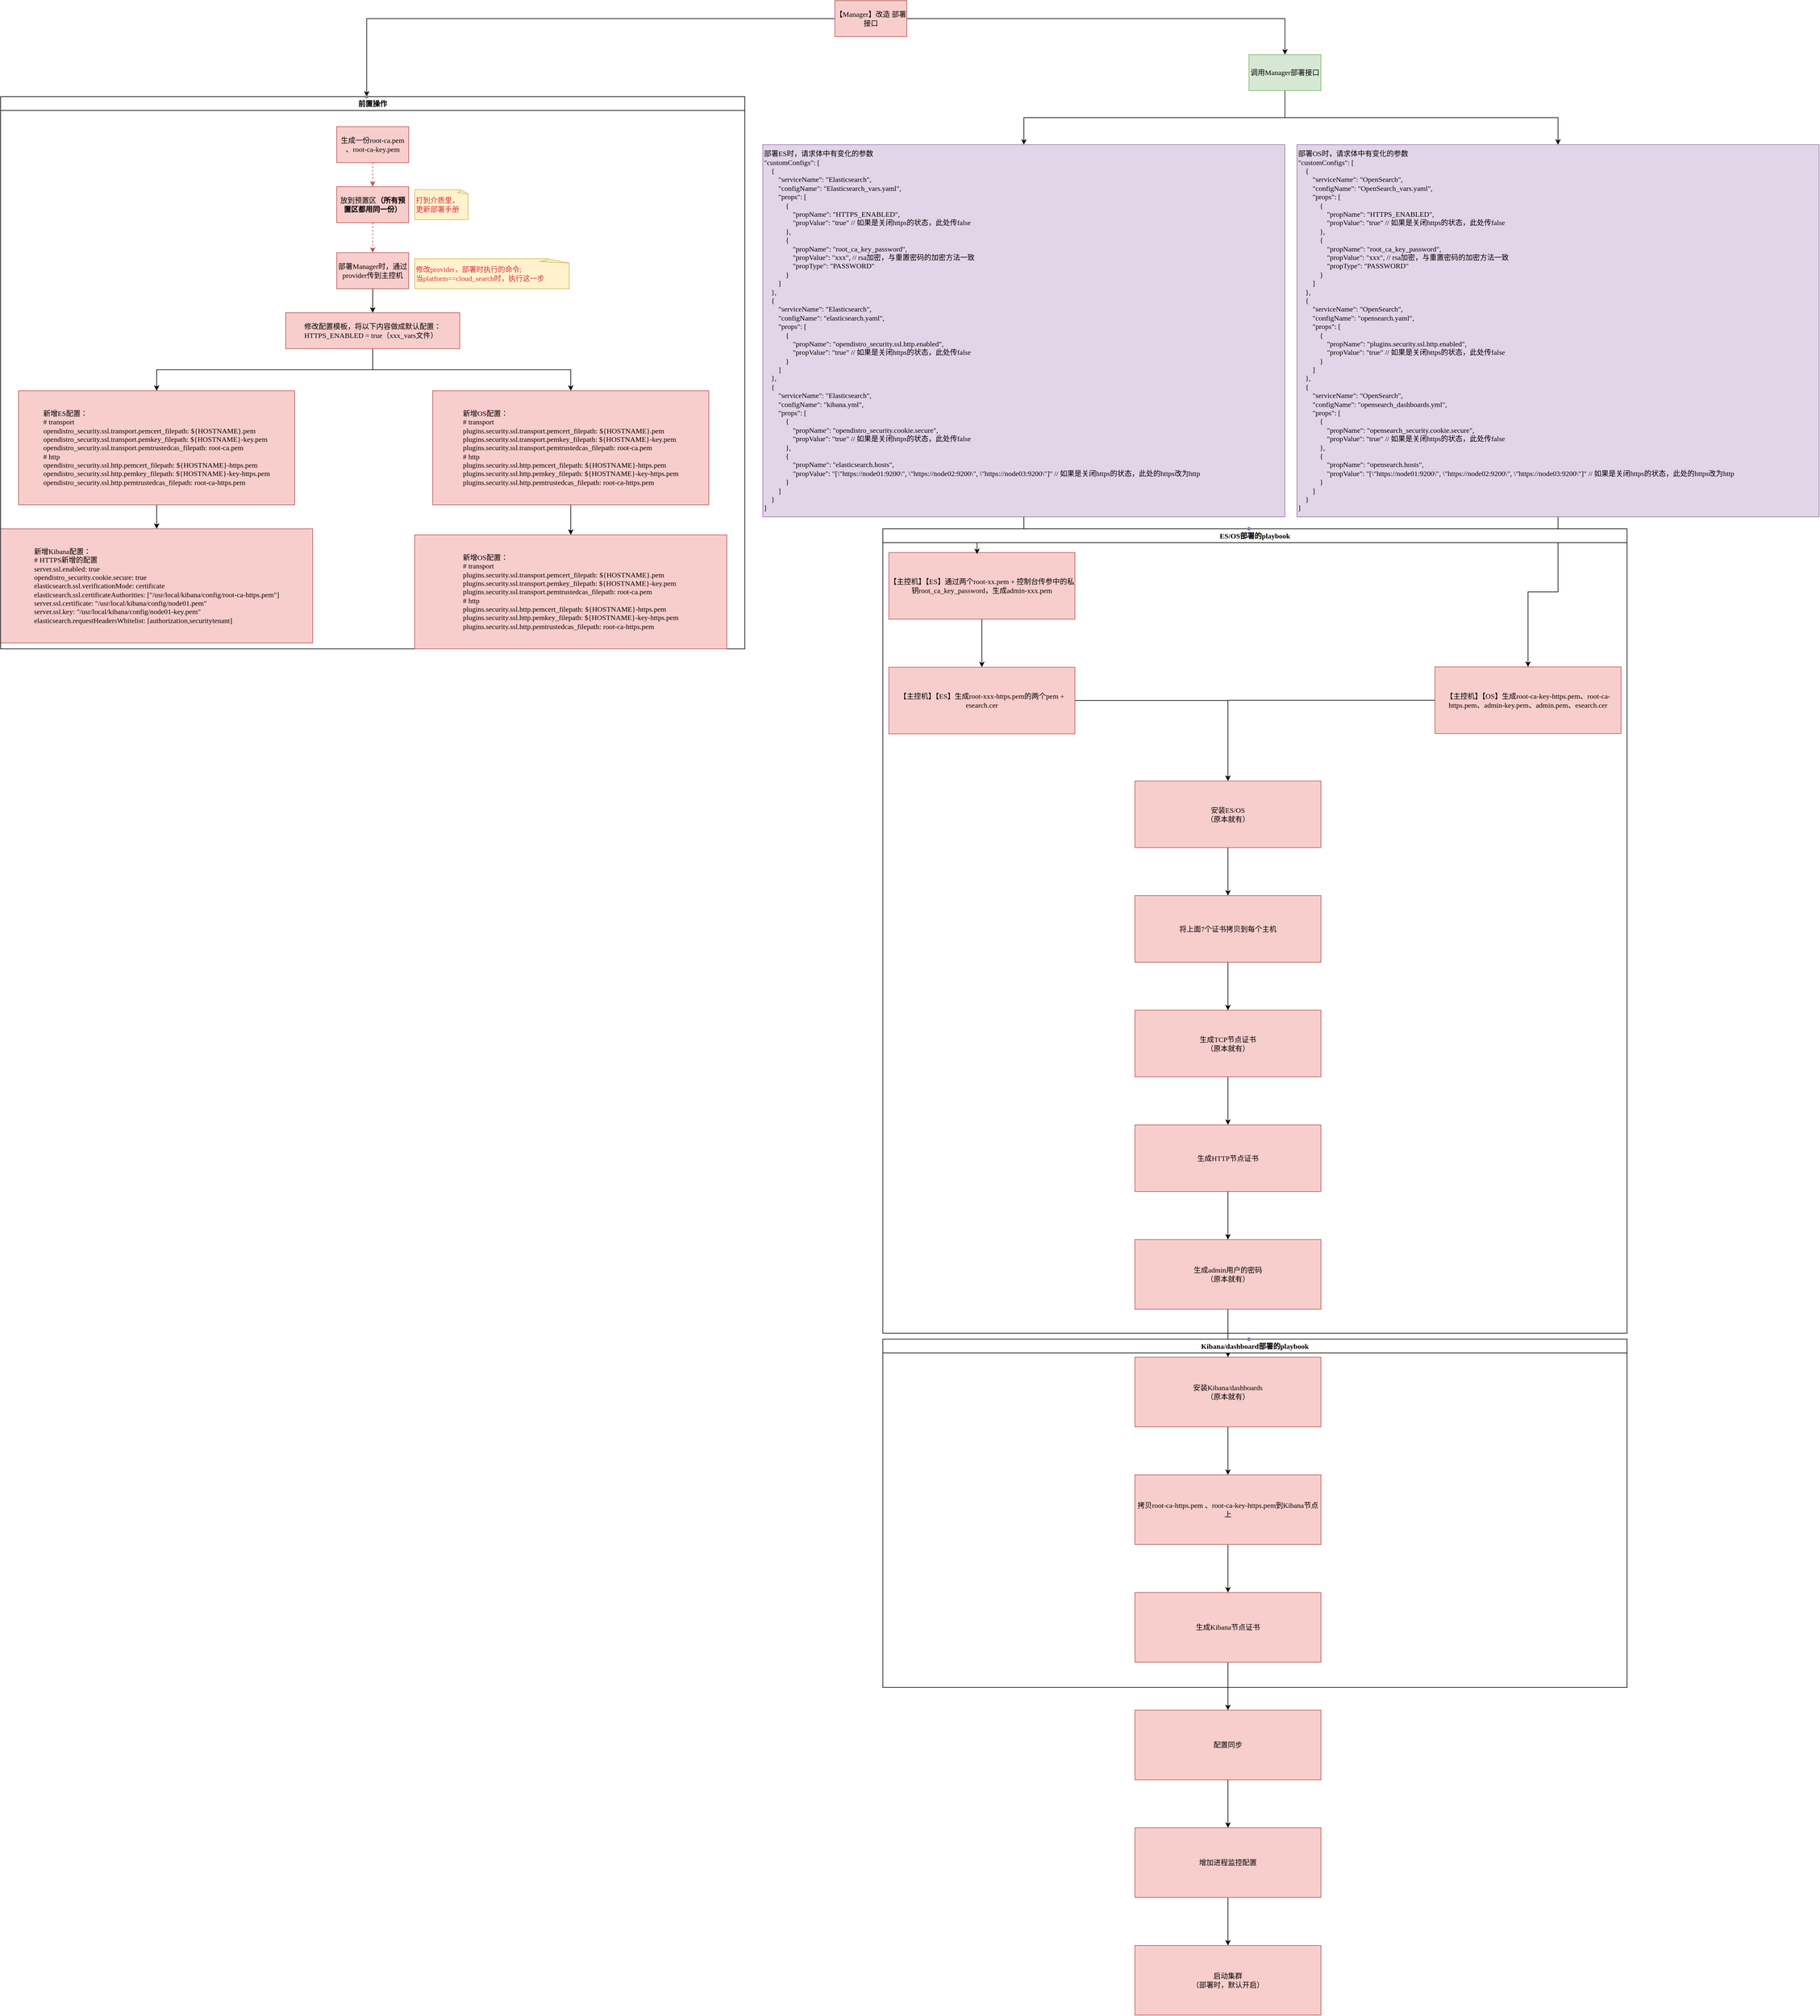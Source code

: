 <mxfile version="26.0.5">
  <diagram name="第 1 页" id="rQW9AHOO8bKK24nJDKdm">
    <mxGraphModel dx="4284" dy="1830" grid="1" gridSize="10" guides="1" tooltips="1" connect="1" arrows="1" fold="1" page="1" pageScale="1" pageWidth="827" pageHeight="1169" math="0" shadow="0">
      <root>
        <mxCell id="0" />
        <mxCell id="1" parent="0" />
        <mxCell id="a8UMIWIYkWO0yVYnUgAx-32" value="" style="edgeStyle=orthogonalEdgeStyle;rounded=0;orthogonalLoop=1;jettySize=auto;html=1;" edge="1" parent="1" source="a8UMIWIYkWO0yVYnUgAx-6" target="a8UMIWIYkWO0yVYnUgAx-31">
          <mxGeometry relative="1" as="geometry" />
        </mxCell>
        <mxCell id="a8UMIWIYkWO0yVYnUgAx-42" style="edgeStyle=orthogonalEdgeStyle;rounded=0;orthogonalLoop=1;jettySize=auto;html=1;entryX=0.5;entryY=0;entryDx=0;entryDy=0;" edge="1" parent="1" source="a8UMIWIYkWO0yVYnUgAx-6" target="a8UMIWIYkWO0yVYnUgAx-34">
          <mxGeometry relative="1" as="geometry" />
        </mxCell>
        <mxCell id="a8UMIWIYkWO0yVYnUgAx-6" value="&lt;div data-lake_diagram_content_editor_data=&quot;true&quot;&gt;【Manager】改造 部署接口&lt;/div&gt;" style="rounded=0;whiteSpace=wrap;html=1;fontFamily=小赖字体 sc;fillColor=#f8cecc;strokeColor=#b85450;" vertex="1" parent="1">
          <mxGeometry x="1080" y="190" width="120" height="60" as="geometry" />
        </mxCell>
        <mxCell id="a8UMIWIYkWO0yVYnUgAx-7" style="edgeStyle=orthogonalEdgeStyle;rounded=0;orthogonalLoop=1;jettySize=auto;html=1;exitX=0.5;exitY=1;exitDx=0;exitDy=0;fontFamily=小赖字体 sc;dashed=1;fillColor=#f8cecc;strokeColor=#b85450;" edge="1" parent="1" source="a8UMIWIYkWO0yVYnUgAx-8" target="a8UMIWIYkWO0yVYnUgAx-10">
          <mxGeometry relative="1" as="geometry" />
        </mxCell>
        <mxCell id="a8UMIWIYkWO0yVYnUgAx-8" value="&lt;div data-lake_diagram_content_editor_data=&quot;true&quot;&gt;生成一份root-ca.pem 、root-ca-key.pem&lt;/div&gt;" style="rounded=0;whiteSpace=wrap;html=1;fontFamily=小赖字体 sc;fillColor=#f8cecc;strokeColor=#b85450;" vertex="1" parent="1">
          <mxGeometry x="250" y="400" width="120" height="60" as="geometry" />
        </mxCell>
        <mxCell id="a8UMIWIYkWO0yVYnUgAx-9" style="edgeStyle=orthogonalEdgeStyle;rounded=0;orthogonalLoop=1;jettySize=auto;html=1;exitX=0.5;exitY=1;exitDx=0;exitDy=0;fontFamily=小赖字体 sc;dashed=1;fillColor=#f8cecc;strokeColor=#b85450;" edge="1" parent="1" source="a8UMIWIYkWO0yVYnUgAx-10" target="a8UMIWIYkWO0yVYnUgAx-11">
          <mxGeometry relative="1" as="geometry" />
        </mxCell>
        <mxCell id="a8UMIWIYkWO0yVYnUgAx-10" value="&lt;div data-lake_diagram_content_editor_data=&quot;true&quot;&gt;放到预置区&lt;span style=&quot;font-weight:bold;&quot;&gt;（所有预置区都用同一份）&lt;/span&gt;&lt;/div&gt;" style="rounded=0;whiteSpace=wrap;html=1;fontFamily=小赖字体 sc;fillColor=#f8cecc;strokeColor=#b85450;" vertex="1" parent="1">
          <mxGeometry x="250" y="500" width="120" height="60" as="geometry" />
        </mxCell>
        <mxCell id="a8UMIWIYkWO0yVYnUgAx-21" value="" style="edgeStyle=orthogonalEdgeStyle;rounded=0;orthogonalLoop=1;jettySize=auto;html=1;" edge="1" parent="1" source="a8UMIWIYkWO0yVYnUgAx-11" target="a8UMIWIYkWO0yVYnUgAx-15">
          <mxGeometry relative="1" as="geometry" />
        </mxCell>
        <mxCell id="a8UMIWIYkWO0yVYnUgAx-11" value="&lt;div data-lake_diagram_content_editor_data=&quot;true&quot;&gt;部署Manager时，通过provider传到主控机&lt;/div&gt;" style="rounded=0;whiteSpace=wrap;html=1;fontFamily=小赖字体 sc;fillColor=#f8cecc;strokeColor=#b85450;" vertex="1" parent="1">
          <mxGeometry x="250" y="610" width="120" height="60" as="geometry" />
        </mxCell>
        <mxCell id="a8UMIWIYkWO0yVYnUgAx-12" value="&lt;div data-lake_diagram_content_editor_data=&quot;true&quot;&gt;&lt;span style=&quot;color:rgb(223, 42, 63);&quot;&gt;修改provider，部署时执行的命令;&lt;/span&gt;&lt;div&gt;&lt;span style=&quot;color:rgb(223, 42, 63);&quot;&gt;当platform==cloud_search时，执行这一步&lt;/span&gt;&lt;/div&gt;&lt;/div&gt;" style="whiteSpace=wrap;html=1;shape=mxgraph.basic.document;fontFamily=小赖字体 sc;align=left;fillColor=#fff2cc;strokeColor=#d6b656;" vertex="1" parent="1">
          <mxGeometry x="380" y="620" width="260" height="50" as="geometry" />
        </mxCell>
        <mxCell id="a8UMIWIYkWO0yVYnUgAx-14" value="&lt;div data-lake_diagram_content_editor_data=&quot;true&quot;&gt;&lt;div data-lake_diagram_content_editor_data=&quot;true&quot;&gt;&lt;span style=&quot;color:rgb(223, 42, 63);&quot;&gt;打到介质里，&lt;/span&gt;&lt;div&gt;&lt;span style=&quot;color:rgb(223, 42, 63);&quot;&gt;更新部署手册&lt;/span&gt;&lt;/div&gt;&lt;/div&gt;&lt;/div&gt;" style="whiteSpace=wrap;html=1;shape=mxgraph.basic.document;fontFamily=小赖字体 sc;align=left;fillColor=#fff2cc;strokeColor=#d6b656;" vertex="1" parent="1">
          <mxGeometry x="380" y="505" width="90" height="50" as="geometry" />
        </mxCell>
        <mxCell id="a8UMIWIYkWO0yVYnUgAx-25" value="" style="edgeStyle=orthogonalEdgeStyle;rounded=0;orthogonalLoop=1;jettySize=auto;html=1;entryX=0.5;entryY=0;entryDx=0;entryDy=0;" edge="1" parent="1" source="a8UMIWIYkWO0yVYnUgAx-15" target="a8UMIWIYkWO0yVYnUgAx-16">
          <mxGeometry relative="1" as="geometry">
            <mxPoint x="-50" y="820" as="targetPoint" />
          </mxGeometry>
        </mxCell>
        <mxCell id="a8UMIWIYkWO0yVYnUgAx-27" value="" style="edgeStyle=orthogonalEdgeStyle;rounded=0;orthogonalLoop=1;jettySize=auto;html=1;entryX=0.5;entryY=0;entryDx=0;entryDy=0;" edge="1" parent="1" source="a8UMIWIYkWO0yVYnUgAx-15" target="a8UMIWIYkWO0yVYnUgAx-18">
          <mxGeometry relative="1" as="geometry">
            <mxPoint x="535" y="740" as="targetPoint" />
          </mxGeometry>
        </mxCell>
        <mxCell id="a8UMIWIYkWO0yVYnUgAx-15" value="&lt;div data-lake_diagram_content_editor_data=&quot;true&quot;&gt;&lt;div data-lake_diagram_content_editor_data=&quot;true&quot;&gt;&lt;div style=&quot;text-align:left;&quot;&gt;修改配置模板，将以下内容做成默认配置：&lt;/div&gt;&lt;div style=&quot;text-align:left;&quot;&gt;HTTPS_ENABLED = true（xxx_vars文件）&lt;/div&gt;&lt;/div&gt;&lt;/div&gt;" style="rounded=0;whiteSpace=wrap;html=1;fontFamily=小赖字体 sc;fillColor=#f8cecc;strokeColor=#b85450;" vertex="1" parent="1">
          <mxGeometry x="165" y="710" width="290" height="60" as="geometry" />
        </mxCell>
        <mxCell id="a8UMIWIYkWO0yVYnUgAx-28" value="" style="edgeStyle=orthogonalEdgeStyle;rounded=0;orthogonalLoop=1;jettySize=auto;html=1;" edge="1" parent="1" source="a8UMIWIYkWO0yVYnUgAx-16" target="a8UMIWIYkWO0yVYnUgAx-17">
          <mxGeometry relative="1" as="geometry" />
        </mxCell>
        <mxCell id="a8UMIWIYkWO0yVYnUgAx-16" value="&lt;div data-lake_diagram_content_editor_data=&quot;true&quot;&gt;&lt;div data-lake_diagram_content_editor_data=&quot;true&quot;&gt;&lt;div style=&quot;text-align:left;&quot;&gt;&lt;div data-lake_diagram_content_editor_data=&quot;true&quot;&gt;&lt;div&gt;新增ES配置：&lt;/div&gt;&lt;div&gt;# transport&lt;br/&gt;&lt;/div&gt;&lt;div&gt;opendistro_security.ssl.transport.pemcert_filepath: ${HOSTNAME}.pem&lt;br/&gt;&lt;/div&gt;&lt;div&gt;opendistro_security.ssl.transport.pemkey_filepath: ${HOSTNAME}-key.pem&lt;br/&gt;&lt;/div&gt;&lt;div&gt;opendistro_security.ssl.transport.pemtrustedcas_filepath: root-ca.pem&lt;br/&gt;&lt;/div&gt;&lt;div&gt;# http&lt;br/&gt;&lt;/div&gt;&lt;div&gt;opendistro_security.ssl.http.pemcert_filepath: ${HOSTNAME}-https.pem&lt;br/&gt;&lt;/div&gt;&lt;div&gt;opendistro_security.ssl.http.pemkey_filepath: ${HOSTNAME}-key-https.pem&lt;br/&gt;&lt;/div&gt;&lt;div&gt;opendistro_security.ssl.http.pemtrustedcas_filepath: root-ca-https.pem&lt;/div&gt;&lt;/div&gt;&lt;/div&gt;&lt;/div&gt;&lt;/div&gt;" style="rounded=0;whiteSpace=wrap;html=1;fontFamily=小赖字体 sc;fillColor=#f8cecc;strokeColor=#b85450;" vertex="1" parent="1">
          <mxGeometry x="-280" y="840" width="460" height="190" as="geometry" />
        </mxCell>
        <mxCell id="a8UMIWIYkWO0yVYnUgAx-17" value="&lt;div data-lake_diagram_content_editor_data=&quot;true&quot;&gt;&lt;div data-lake_diagram_content_editor_data=&quot;true&quot;&gt;&lt;div style=&quot;text-align:left;&quot;&gt;&lt;div data-lake_diagram_content_editor_data=&quot;true&quot;&gt;&lt;div data-lake_diagram_content_editor_data=&quot;true&quot;&gt;&lt;div&gt;新增Kibana配置：&lt;/div&gt;&lt;div&gt;# HTTPS新增的配置&lt;br/&gt;&lt;/div&gt;&lt;div&gt;server.ssl.enabled: true&lt;br/&gt;&lt;/div&gt;&lt;div&gt;opendistro_security.cookie.secure: true&lt;br/&gt;&lt;/div&gt;&lt;div&gt;elasticsearch.ssl.verificationMode: certificate&lt;br/&gt;&lt;/div&gt;&lt;div&gt;elasticsearch.ssl.certificateAuthorities: [&quot;/usr/local/kibana/config/root-ca-https.pem&quot;]&lt;br/&gt;&lt;/div&gt;&lt;div&gt;server.ssl.certificate: &quot;/usr/local/kibana/config/node01.pem&quot;&lt;br/&gt;&lt;/div&gt;&lt;div&gt;server.ssl.key: &quot;/usr/local/kibana/config/node01-key.pem&quot;&lt;br/&gt;&lt;/div&gt;&lt;div&gt;elasticsearch.requestHeadersWhitelist: [authorization,securitytenant]&lt;/div&gt;&lt;/div&gt;&lt;/div&gt;&lt;/div&gt;&lt;/div&gt;&lt;/div&gt;" style="rounded=0;whiteSpace=wrap;html=1;fontFamily=小赖字体 sc;fillColor=#f8cecc;strokeColor=#b85450;" vertex="1" parent="1">
          <mxGeometry x="-310" y="1070" width="520" height="190" as="geometry" />
        </mxCell>
        <mxCell id="a8UMIWIYkWO0yVYnUgAx-29" value="" style="edgeStyle=orthogonalEdgeStyle;rounded=0;orthogonalLoop=1;jettySize=auto;html=1;entryX=0.5;entryY=0;entryDx=0;entryDy=0;" edge="1" parent="1" source="a8UMIWIYkWO0yVYnUgAx-18" target="a8UMIWIYkWO0yVYnUgAx-30">
          <mxGeometry relative="1" as="geometry">
            <mxPoint x="640" y="1070" as="targetPoint" />
          </mxGeometry>
        </mxCell>
        <mxCell id="a8UMIWIYkWO0yVYnUgAx-18" value="&lt;div data-lake_diagram_content_editor_data=&quot;true&quot;&gt;&lt;div data-lake_diagram_content_editor_data=&quot;true&quot;&gt;&lt;div style=&quot;text-align:left;&quot;&gt;&lt;div data-lake_diagram_content_editor_data=&quot;true&quot;&gt;&lt;div data-lake_diagram_content_editor_data=&quot;true&quot;&gt;&lt;div&gt;新增OS配置：&lt;/div&gt;&lt;div&gt;# transport&lt;br/&gt;&lt;/div&gt;&lt;div&gt;plugins.security.ssl.transport.pemcert_filepath: ${HOSTNAME}.pem&lt;br/&gt;&lt;/div&gt;&lt;div&gt;plugins.security.ssl.transport.pemkey_filepath: ${HOSTNAME}-key.pem&lt;br/&gt;&lt;/div&gt;&lt;div&gt;plugins.security.ssl.transport.pemtrustedcas_filepath: root-ca.pem&lt;br/&gt;&lt;/div&gt;&lt;div&gt;# http&lt;br/&gt;&lt;/div&gt;&lt;div&gt;plugins.security.ssl.http.pemcert_filepath: ${HOSTNAME}-https.pem&lt;br/&gt;&lt;/div&gt;&lt;div&gt;plugins.security.ssl.http.pemkey_filepath: ${HOSTNAME}-key-https.pem&lt;br/&gt;&lt;/div&gt;&lt;div&gt;plugins.security.ssl.http.pemtrustedcas_filepath: root-ca-https.pem&lt;/div&gt;&lt;/div&gt;&lt;/div&gt;&lt;/div&gt;&lt;/div&gt;&lt;/div&gt;" style="rounded=0;whiteSpace=wrap;html=1;fontFamily=小赖字体 sc;fillColor=#f8cecc;strokeColor=#b85450;" vertex="1" parent="1">
          <mxGeometry x="410" y="840" width="460" height="190" as="geometry" />
        </mxCell>
        <mxCell id="a8UMIWIYkWO0yVYnUgAx-20" value="前置操作" style="swimlane;whiteSpace=wrap;html=1;fontFamily=小赖字体 sc;" vertex="1" parent="1">
          <mxGeometry x="-310" y="350" width="1240" height="920" as="geometry" />
        </mxCell>
        <mxCell id="a8UMIWIYkWO0yVYnUgAx-31" value="" style="shape=waypoint;sketch=0;size=6;pointerEvents=1;points=[];fillColor=#e1d5e7;resizable=0;rotatable=0;perimeter=centerPerimeter;snapToPoint=1;fontFamily=小赖字体 sc;strokeColor=#9673a6;rounded=0;" vertex="1" parent="a8UMIWIYkWO0yVYnUgAx-20">
          <mxGeometry x="600" y="-10" width="20" height="20" as="geometry" />
        </mxCell>
        <mxCell id="a8UMIWIYkWO0yVYnUgAx-30" value="&lt;div data-lake_diagram_content_editor_data=&quot;true&quot;&gt;&lt;div data-lake_diagram_content_editor_data=&quot;true&quot;&gt;&lt;div style=&quot;text-align:left;&quot;&gt;&lt;div data-lake_diagram_content_editor_data=&quot;true&quot;&gt;&lt;div data-lake_diagram_content_editor_data=&quot;true&quot;&gt;&lt;div data-lake_diagram_content_editor_data=&quot;true&quot;&gt;&lt;div&gt;新增OS配置：&lt;/div&gt;&lt;div&gt;# transport&lt;br/&gt;&lt;/div&gt;&lt;div&gt;plugins.security.ssl.transport.pemcert_filepath: ${HOSTNAME}.pem&lt;br/&gt;&lt;/div&gt;&lt;div&gt;plugins.security.ssl.transport.pemkey_filepath: ${HOSTNAME}-key.pem&lt;br/&gt;&lt;/div&gt;&lt;div&gt;plugins.security.ssl.transport.pemtrustedcas_filepath: root-ca.pem&lt;br/&gt;&lt;/div&gt;&lt;div&gt;# http&lt;br/&gt;&lt;/div&gt;&lt;div&gt;plugins.security.ssl.http.pemcert_filepath: ${HOSTNAME}-https.pem&lt;br/&gt;&lt;/div&gt;&lt;div&gt;plugins.security.ssl.http.pemkey_filepath: ${HOSTNAME}-key-https.pem&lt;br/&gt;&lt;/div&gt;&lt;div&gt;plugins.security.ssl.http.pemtrustedcas_filepath: root-ca-https.pem&lt;/div&gt;&lt;/div&gt;&lt;/div&gt;&lt;/div&gt;&lt;/div&gt;&lt;/div&gt;&lt;/div&gt;" style="rounded=0;whiteSpace=wrap;html=1;fontFamily=小赖字体 sc;fillColor=#f8cecc;strokeColor=#b85450;" vertex="1" parent="1">
          <mxGeometry x="380" y="1080" width="520" height="190" as="geometry" />
        </mxCell>
        <mxCell id="a8UMIWIYkWO0yVYnUgAx-44" style="edgeStyle=orthogonalEdgeStyle;rounded=0;orthogonalLoop=1;jettySize=auto;html=1;entryX=0.5;entryY=0;entryDx=0;entryDy=0;" edge="1" parent="1" source="a8UMIWIYkWO0yVYnUgAx-34" target="a8UMIWIYkWO0yVYnUgAx-38">
          <mxGeometry relative="1" as="geometry" />
        </mxCell>
        <mxCell id="a8UMIWIYkWO0yVYnUgAx-45" style="edgeStyle=orthogonalEdgeStyle;rounded=0;orthogonalLoop=1;jettySize=auto;html=1;entryX=0.5;entryY=0;entryDx=0;entryDy=0;" edge="1" parent="1" source="a8UMIWIYkWO0yVYnUgAx-34" target="a8UMIWIYkWO0yVYnUgAx-43">
          <mxGeometry relative="1" as="geometry" />
        </mxCell>
        <mxCell id="a8UMIWIYkWO0yVYnUgAx-34" value="调用Manager部署接口" style="rounded=0;whiteSpace=wrap;html=1;fontFamily=小赖字体 sc;fillColor=#d5e8d4;strokeColor=#82b366;" vertex="1" parent="1">
          <mxGeometry x="1770" y="280" width="120" height="60" as="geometry" />
        </mxCell>
        <mxCell id="a8UMIWIYkWO0yVYnUgAx-38" value="&lt;div data-lake_diagram_content_editor_data=&quot;true&quot;&gt;&lt;div data-lake_diagram_content_editor_data=&quot;true&quot;&gt;&lt;div data-lake_diagram_content_editor_data=&quot;true&quot;&gt;部署ES时，请求体中有变化的参数&lt;/div&gt;&lt;div data-lake_diagram_content_editor_data=&quot;true&quot;&gt;&quot;customConfigs&quot;: [&lt;/div&gt;&lt;div data-lake_diagram_content_editor_data=&quot;true&quot;&gt;&amp;nbsp; &amp;nbsp; {&lt;/div&gt;&lt;div data-lake_diagram_content_editor_data=&quot;true&quot;&gt;&amp;nbsp; &amp;nbsp; &amp;nbsp; &amp;nbsp; &quot;serviceName&quot;: &quot;Elasticsearch&quot;,&lt;/div&gt;&lt;div data-lake_diagram_content_editor_data=&quot;true&quot;&gt;&amp;nbsp; &amp;nbsp; &amp;nbsp; &amp;nbsp; &quot;configName&quot;: &quot;Elasticsearch_vars.yaml&quot;,&lt;/div&gt;&lt;div data-lake_diagram_content_editor_data=&quot;true&quot;&gt;&amp;nbsp; &amp;nbsp; &amp;nbsp; &amp;nbsp; &quot;props&quot;: [&lt;/div&gt;&lt;div data-lake_diagram_content_editor_data=&quot;true&quot;&gt;&amp;nbsp; &amp;nbsp; &amp;nbsp; &amp;nbsp; &amp;nbsp; &amp;nbsp; {&lt;/div&gt;&lt;div data-lake_diagram_content_editor_data=&quot;true&quot;&gt;&amp;nbsp; &amp;nbsp; &amp;nbsp; &amp;nbsp; &amp;nbsp; &amp;nbsp; &amp;nbsp; &amp;nbsp; &quot;propName&quot;: &quot;HTTPS_ENABLED&quot;,&lt;/div&gt;&lt;div data-lake_diagram_content_editor_data=&quot;true&quot;&gt;&amp;nbsp; &amp;nbsp; &amp;nbsp; &amp;nbsp; &amp;nbsp; &amp;nbsp; &amp;nbsp; &amp;nbsp; &quot;propValue&quot;: &quot;true&quot; // 如果是关闭https的状态，此处传false&lt;/div&gt;&lt;div data-lake_diagram_content_editor_data=&quot;true&quot;&gt;&amp;nbsp; &amp;nbsp; &amp;nbsp; &amp;nbsp; &amp;nbsp; &amp;nbsp; },&lt;/div&gt;&lt;div data-lake_diagram_content_editor_data=&quot;true&quot;&gt;&amp;nbsp; &amp;nbsp; &amp;nbsp; &amp;nbsp; &amp;nbsp; &amp;nbsp; {&lt;/div&gt;&lt;div data-lake_diagram_content_editor_data=&quot;true&quot;&gt;&amp;nbsp; &amp;nbsp; &amp;nbsp; &amp;nbsp; &amp;nbsp; &amp;nbsp; &amp;nbsp; &amp;nbsp; &quot;propName&quot;: &quot;root_ca_key_password&quot;,&lt;/div&gt;&lt;div data-lake_diagram_content_editor_data=&quot;true&quot;&gt;&amp;nbsp; &amp;nbsp; &amp;nbsp; &amp;nbsp; &amp;nbsp; &amp;nbsp; &amp;nbsp; &amp;nbsp; &quot;propValue&quot;: &quot;xxx&quot;, // rsa加密，与重置密码的加密方法一致&lt;/div&gt;&lt;div data-lake_diagram_content_editor_data=&quot;true&quot;&gt;&amp;nbsp; &amp;nbsp; &amp;nbsp; &amp;nbsp; &amp;nbsp; &amp;nbsp; &amp;nbsp; &amp;nbsp; &quot;propType&quot;: &quot;PASSWORD&quot;&lt;/div&gt;&lt;div data-lake_diagram_content_editor_data=&quot;true&quot;&gt;&amp;nbsp; &amp;nbsp; &amp;nbsp; &amp;nbsp; &amp;nbsp; &amp;nbsp; }&lt;/div&gt;&lt;div data-lake_diagram_content_editor_data=&quot;true&quot;&gt;&amp;nbsp; &amp;nbsp; &amp;nbsp; &amp;nbsp; ]&lt;/div&gt;&lt;div data-lake_diagram_content_editor_data=&quot;true&quot;&gt;&amp;nbsp; &amp;nbsp; },&lt;/div&gt;&lt;div data-lake_diagram_content_editor_data=&quot;true&quot;&gt;&amp;nbsp; &amp;nbsp; {&lt;/div&gt;&lt;div data-lake_diagram_content_editor_data=&quot;true&quot;&gt;&amp;nbsp; &amp;nbsp; &amp;nbsp; &amp;nbsp; &quot;serviceName&quot;: &quot;Elasticsearch&quot;,&lt;/div&gt;&lt;div data-lake_diagram_content_editor_data=&quot;true&quot;&gt;&amp;nbsp; &amp;nbsp; &amp;nbsp; &amp;nbsp; &quot;configName&quot;: &quot;elasticsearch.yaml&quot;,&lt;/div&gt;&lt;div data-lake_diagram_content_editor_data=&quot;true&quot;&gt;&amp;nbsp; &amp;nbsp; &amp;nbsp; &amp;nbsp; &quot;props&quot;: [&lt;/div&gt;&lt;div data-lake_diagram_content_editor_data=&quot;true&quot;&gt;&amp;nbsp; &amp;nbsp; &amp;nbsp; &amp;nbsp; &amp;nbsp; &amp;nbsp; {&lt;/div&gt;&lt;div data-lake_diagram_content_editor_data=&quot;true&quot;&gt;&amp;nbsp; &amp;nbsp; &amp;nbsp; &amp;nbsp; &amp;nbsp; &amp;nbsp; &amp;nbsp; &amp;nbsp; &quot;propName&quot;: &quot;opendistro_security.ssl.http.enabled&quot;,&lt;/div&gt;&lt;div data-lake_diagram_content_editor_data=&quot;true&quot;&gt;&amp;nbsp; &amp;nbsp; &amp;nbsp; &amp;nbsp; &amp;nbsp; &amp;nbsp; &amp;nbsp; &amp;nbsp; &quot;propValue&quot;: &quot;true&quot; // 如果是关闭https的状态，此处传false&lt;/div&gt;&lt;div data-lake_diagram_content_editor_data=&quot;true&quot;&gt;&amp;nbsp; &amp;nbsp; &amp;nbsp; &amp;nbsp; &amp;nbsp; &amp;nbsp; }&lt;/div&gt;&lt;div data-lake_diagram_content_editor_data=&quot;true&quot;&gt;&amp;nbsp; &amp;nbsp; &amp;nbsp; &amp;nbsp; ]&lt;/div&gt;&lt;div data-lake_diagram_content_editor_data=&quot;true&quot;&gt;&amp;nbsp; &amp;nbsp; },&lt;/div&gt;&lt;div data-lake_diagram_content_editor_data=&quot;true&quot;&gt;&amp;nbsp; &amp;nbsp; {&lt;/div&gt;&lt;div data-lake_diagram_content_editor_data=&quot;true&quot;&gt;&amp;nbsp; &amp;nbsp; &amp;nbsp; &amp;nbsp; &quot;serviceName&quot;: &quot;Elasticsearch&quot;,&lt;/div&gt;&lt;div data-lake_diagram_content_editor_data=&quot;true&quot;&gt;&amp;nbsp; &amp;nbsp; &amp;nbsp; &amp;nbsp; &quot;configName&quot;: &quot;kibana.yml&quot;,&lt;/div&gt;&lt;div data-lake_diagram_content_editor_data=&quot;true&quot;&gt;&amp;nbsp; &amp;nbsp; &amp;nbsp; &amp;nbsp; &quot;props&quot;: [&lt;/div&gt;&lt;div data-lake_diagram_content_editor_data=&quot;true&quot;&gt;&amp;nbsp; &amp;nbsp; &amp;nbsp; &amp;nbsp; &amp;nbsp; &amp;nbsp; {&lt;/div&gt;&lt;div data-lake_diagram_content_editor_data=&quot;true&quot;&gt;&amp;nbsp; &amp;nbsp; &amp;nbsp; &amp;nbsp; &amp;nbsp; &amp;nbsp; &amp;nbsp; &amp;nbsp; &quot;propName&quot;: &quot;opendistro_security.cookie.secure&quot;,&lt;/div&gt;&lt;div data-lake_diagram_content_editor_data=&quot;true&quot;&gt;&amp;nbsp; &amp;nbsp; &amp;nbsp; &amp;nbsp; &amp;nbsp; &amp;nbsp; &amp;nbsp; &amp;nbsp; &quot;propValue&quot;: &quot;true&quot; // 如果是关闭https的状态，此处传false&lt;/div&gt;&lt;div data-lake_diagram_content_editor_data=&quot;true&quot;&gt;&amp;nbsp; &amp;nbsp; &amp;nbsp; &amp;nbsp; &amp;nbsp; &amp;nbsp; },&lt;/div&gt;&lt;div data-lake_diagram_content_editor_data=&quot;true&quot;&gt;&amp;nbsp; &amp;nbsp; &amp;nbsp; &amp;nbsp; &amp;nbsp; &amp;nbsp; {&lt;/div&gt;&lt;div data-lake_diagram_content_editor_data=&quot;true&quot;&gt;&amp;nbsp; &amp;nbsp; &amp;nbsp; &amp;nbsp; &amp;nbsp; &amp;nbsp; &amp;nbsp; &amp;nbsp; &quot;propName&quot;: &quot;elasticsearch.hosts&quot;,&lt;/div&gt;&lt;div data-lake_diagram_content_editor_data=&quot;true&quot;&gt;&amp;nbsp; &amp;nbsp; &amp;nbsp; &amp;nbsp; &amp;nbsp; &amp;nbsp; &amp;nbsp; &amp;nbsp; &quot;propValue&quot;: &quot;[\&quot;https://node01:9200\&quot;, \&quot;https://node02:9200\&quot;, \&quot;https://node03:9200\&quot;]&quot; // 如果是关闭https的状态，此处的https改为http&lt;/div&gt;&lt;div data-lake_diagram_content_editor_data=&quot;true&quot;&gt;&amp;nbsp; &amp;nbsp; &amp;nbsp; &amp;nbsp; &amp;nbsp; &amp;nbsp; }&lt;/div&gt;&lt;div data-lake_diagram_content_editor_data=&quot;true&quot;&gt;&amp;nbsp; &amp;nbsp; &amp;nbsp; &amp;nbsp; ]&lt;/div&gt;&lt;div data-lake_diagram_content_editor_data=&quot;true&quot;&gt;&amp;nbsp; &amp;nbsp; }&lt;/div&gt;&lt;div data-lake_diagram_content_editor_data=&quot;true&quot;&gt;]&lt;/div&gt;&lt;/div&gt;&lt;/div&gt;" style="rounded=0;whiteSpace=wrap;html=1;fontFamily=小赖字体 sc;fillColor=#e1d5e7;strokeColor=#9673a6;align=left;" vertex="1" parent="1">
          <mxGeometry x="960" y="430" width="870" height="620" as="geometry" />
        </mxCell>
        <mxCell id="a8UMIWIYkWO0yVYnUgAx-51" style="edgeStyle=orthogonalEdgeStyle;rounded=0;orthogonalLoop=1;jettySize=auto;html=1;entryX=0.5;entryY=0;entryDx=0;entryDy=0;" edge="1" parent="1" source="a8UMIWIYkWO0yVYnUgAx-43" target="a8UMIWIYkWO0yVYnUgAx-50">
          <mxGeometry relative="1" as="geometry" />
        </mxCell>
        <mxCell id="a8UMIWIYkWO0yVYnUgAx-43" value="&lt;div data-lake_diagram_content_editor_data=&quot;true&quot;&gt;&lt;div data-lake_diagram_content_editor_data=&quot;true&quot;&gt;&lt;div data-lake_diagram_content_editor_data=&quot;true&quot;&gt;&lt;div data-lake_diagram_content_editor_data=&quot;true&quot;&gt;&lt;div&gt;部署OS时，请求体中有变化的参数&lt;/div&gt;&quot;customConfigs&quot;: [&lt;br/&gt;&lt;div&gt;&amp;nbsp; &amp;nbsp; {&lt;br/&gt;&lt;/div&gt;&lt;div&gt;&amp;nbsp; &amp;nbsp; &amp;nbsp; &amp;nbsp; &quot;serviceName&quot;: &quot;OpenSearch&quot;,&lt;br/&gt;&lt;/div&gt;&lt;div&gt;&amp;nbsp; &amp;nbsp; &amp;nbsp; &amp;nbsp; &quot;configName&quot;: &quot;OpenSearch_vars.yaml&quot;,&lt;br/&gt;&lt;/div&gt;&lt;div&gt;&amp;nbsp; &amp;nbsp; &amp;nbsp; &amp;nbsp; &quot;props&quot;: [&lt;br/&gt;&lt;/div&gt;&lt;div&gt;&amp;nbsp; &amp;nbsp; &amp;nbsp; &amp;nbsp; &amp;nbsp; &amp;nbsp; {&lt;br/&gt;&lt;/div&gt;&lt;div&gt;&amp;nbsp; &amp;nbsp; &amp;nbsp; &amp;nbsp; &amp;nbsp; &amp;nbsp; &amp;nbsp; &amp;nbsp; &quot;propName&quot;: &quot;HTTPS_ENABLED&quot;,&lt;br/&gt;&lt;/div&gt;&lt;div&gt;&amp;nbsp; &amp;nbsp; &amp;nbsp; &amp;nbsp; &amp;nbsp; &amp;nbsp; &amp;nbsp; &amp;nbsp; &quot;propValue&quot;: &quot;true&quot; // 如果是关闭https的状态，此处传false&lt;br/&gt;&lt;/div&gt;&lt;div&gt;&amp;nbsp; &amp;nbsp; &amp;nbsp; &amp;nbsp; &amp;nbsp; &amp;nbsp; },&lt;br/&gt;&lt;/div&gt;&lt;div&gt;&amp;nbsp; &amp;nbsp; &amp;nbsp; &amp;nbsp; &amp;nbsp; &amp;nbsp; {&lt;br/&gt;&lt;/div&gt;&lt;div&gt;&amp;nbsp; &amp;nbsp; &amp;nbsp; &amp;nbsp; &amp;nbsp; &amp;nbsp; &amp;nbsp; &amp;nbsp; &quot;propName&quot;: &quot;root_ca_key_password&quot;,&lt;br/&gt;&lt;/div&gt;&lt;div&gt;&amp;nbsp; &amp;nbsp; &amp;nbsp; &amp;nbsp; &amp;nbsp; &amp;nbsp; &amp;nbsp; &amp;nbsp; &quot;propValue&quot;: &quot;xxx&quot;, // rsa加密，与重置密码的加密方法一致&lt;br/&gt;&lt;/div&gt;&lt;div&gt;&amp;nbsp; &amp;nbsp; &amp;nbsp; &amp;nbsp; &amp;nbsp; &amp;nbsp; &amp;nbsp; &amp;nbsp; &quot;propType&quot;: &quot;PASSWORD&quot;&lt;br/&gt;&lt;/div&gt;&lt;div&gt;&amp;nbsp; &amp;nbsp; &amp;nbsp; &amp;nbsp; &amp;nbsp; &amp;nbsp; }&lt;br/&gt;&lt;/div&gt;&lt;div&gt;&amp;nbsp; &amp;nbsp; &amp;nbsp; &amp;nbsp; ]&lt;br/&gt;&lt;/div&gt;&lt;div&gt;&amp;nbsp; &amp;nbsp; },&lt;br/&gt;&lt;/div&gt;&lt;div&gt;&amp;nbsp; &amp;nbsp; {&lt;br/&gt;&lt;/div&gt;&lt;div&gt;&amp;nbsp; &amp;nbsp; &amp;nbsp; &amp;nbsp; &quot;serviceName&quot;: &quot;OpenSearch&quot;,&lt;br/&gt;&lt;/div&gt;&lt;div&gt;&amp;nbsp; &amp;nbsp; &amp;nbsp; &amp;nbsp; &quot;configName&quot;: &quot;opensearch.yaml&quot;,&lt;br/&gt;&lt;/div&gt;&lt;div&gt;&amp;nbsp; &amp;nbsp; &amp;nbsp; &amp;nbsp; &quot;props&quot;: [&lt;br/&gt;&lt;/div&gt;&lt;div&gt;&amp;nbsp; &amp;nbsp; &amp;nbsp; &amp;nbsp; &amp;nbsp; &amp;nbsp; {&lt;br/&gt;&lt;/div&gt;&lt;div&gt;&amp;nbsp; &amp;nbsp; &amp;nbsp; &amp;nbsp; &amp;nbsp; &amp;nbsp; &amp;nbsp; &amp;nbsp; &quot;propName&quot;: &quot;plugins.security.ssl.http.enabled&quot;,&lt;br/&gt;&lt;/div&gt;&lt;div&gt;&amp;nbsp; &amp;nbsp; &amp;nbsp; &amp;nbsp; &amp;nbsp; &amp;nbsp; &amp;nbsp; &amp;nbsp; &quot;propValue&quot;: &quot;true&quot; // 如果是关闭https的状态，此处传false&lt;br/&gt;&lt;/div&gt;&lt;div&gt;&amp;nbsp; &amp;nbsp; &amp;nbsp; &amp;nbsp; &amp;nbsp; &amp;nbsp; }&lt;br/&gt;&lt;/div&gt;&lt;div&gt;&amp;nbsp; &amp;nbsp; &amp;nbsp; &amp;nbsp; ]&lt;br/&gt;&lt;/div&gt;&lt;div&gt;&amp;nbsp; &amp;nbsp; },&lt;br/&gt;&lt;/div&gt;&lt;div&gt;&amp;nbsp; &amp;nbsp; {&lt;br/&gt;&lt;/div&gt;&lt;div&gt;&amp;nbsp; &amp;nbsp; &amp;nbsp; &amp;nbsp; &quot;serviceName&quot;: &quot;OpenSearch&quot;,&lt;br/&gt;&lt;/div&gt;&lt;div&gt;&amp;nbsp; &amp;nbsp; &amp;nbsp; &amp;nbsp; &quot;configName&quot;: &quot;opensearch_dashboards.yml&quot;,&lt;br/&gt;&lt;/div&gt;&lt;div&gt;&amp;nbsp; &amp;nbsp; &amp;nbsp; &amp;nbsp; &quot;props&quot;: [&lt;br/&gt;&lt;/div&gt;&lt;div&gt;&amp;nbsp; &amp;nbsp; &amp;nbsp; &amp;nbsp; &amp;nbsp; &amp;nbsp; {&lt;br/&gt;&lt;/div&gt;&lt;div&gt;&amp;nbsp; &amp;nbsp; &amp;nbsp; &amp;nbsp; &amp;nbsp; &amp;nbsp; &amp;nbsp; &amp;nbsp; &quot;propName&quot;: &quot;opensearch_security.cookie.secure&quot;,&lt;br/&gt;&lt;/div&gt;&lt;div&gt;&amp;nbsp; &amp;nbsp; &amp;nbsp; &amp;nbsp; &amp;nbsp; &amp;nbsp; &amp;nbsp; &amp;nbsp; &quot;propValue&quot;: &quot;true&quot; // 如果是关闭https的状态，此处传false&lt;br/&gt;&lt;/div&gt;&lt;div&gt;&amp;nbsp; &amp;nbsp; &amp;nbsp; &amp;nbsp; &amp;nbsp; &amp;nbsp; },&lt;br/&gt;&lt;/div&gt;&lt;div&gt;&amp;nbsp; &amp;nbsp; &amp;nbsp; &amp;nbsp; &amp;nbsp; &amp;nbsp; {&lt;br/&gt;&lt;/div&gt;&lt;div&gt;&amp;nbsp; &amp;nbsp; &amp;nbsp; &amp;nbsp; &amp;nbsp; &amp;nbsp; &amp;nbsp; &amp;nbsp; &quot;propName&quot;: &quot;opensearch.hosts&quot;,&lt;br/&gt;&lt;/div&gt;&lt;div&gt;&amp;nbsp; &amp;nbsp; &amp;nbsp; &amp;nbsp; &amp;nbsp; &amp;nbsp; &amp;nbsp; &amp;nbsp; &quot;propValue&quot;: &quot;[\&quot;https://node01:9200\&quot;, \&quot;https://node02:9200\&quot;, \&quot;https://node03:9200\&quot;]&quot; // 如果是关闭https的状态，此处的https改为http&lt;br/&gt;&lt;/div&gt;&lt;div&gt;&amp;nbsp; &amp;nbsp; &amp;nbsp; &amp;nbsp; &amp;nbsp; &amp;nbsp; }&lt;br/&gt;&lt;/div&gt;&lt;div&gt;&amp;nbsp; &amp;nbsp; &amp;nbsp; &amp;nbsp; ]&lt;br/&gt;&lt;/div&gt;&lt;div&gt;&amp;nbsp; &amp;nbsp; }&lt;br/&gt;&lt;/div&gt;&lt;div&gt;]&lt;/div&gt;&lt;/div&gt;&lt;/div&gt;&lt;/div&gt;&lt;/div&gt;" style="rounded=0;whiteSpace=wrap;html=1;fontFamily=小赖字体 sc;fillColor=#e1d5e7;strokeColor=#9673a6;align=left;" vertex="1" parent="1">
          <mxGeometry x="1850" y="430" width="870" height="620" as="geometry" />
        </mxCell>
        <mxCell id="a8UMIWIYkWO0yVYnUgAx-48" value="" style="edgeStyle=orthogonalEdgeStyle;rounded=0;orthogonalLoop=1;jettySize=auto;html=1;" edge="1" parent="1" source="a8UMIWIYkWO0yVYnUgAx-46" target="a8UMIWIYkWO0yVYnUgAx-47">
          <mxGeometry relative="1" as="geometry" />
        </mxCell>
        <mxCell id="a8UMIWIYkWO0yVYnUgAx-46" value="&lt;div data-lake_diagram_content_editor_data=&quot;true&quot;&gt;&lt;div data-lake_diagram_content_editor_data=&quot;true&quot;&gt;&lt;div style=&quot;text-align:left;&quot;&gt;&lt;div data-lake_diagram_content_editor_data=&quot;true&quot;&gt;&lt;div style=&quot;text-align:center;&quot;&gt;【主控机】【ES】通过两个root-xx.pem + 控制台传参中的私钥root_ca_key_password，生成admin-xxx.pem&lt;/div&gt;&lt;/div&gt;&lt;/div&gt;&lt;/div&gt;&lt;/div&gt;" style="rounded=0;whiteSpace=wrap;html=1;fontFamily=小赖字体 sc;fillColor=#f8cecc;strokeColor=#b85450;" vertex="1" parent="1">
          <mxGeometry x="1170" y="1109.5" width="310" height="111" as="geometry" />
        </mxCell>
        <mxCell id="a8UMIWIYkWO0yVYnUgAx-55" value="" style="edgeStyle=orthogonalEdgeStyle;rounded=0;orthogonalLoop=1;jettySize=auto;html=1;" edge="1" parent="1" source="a8UMIWIYkWO0yVYnUgAx-47" target="a8UMIWIYkWO0yVYnUgAx-54">
          <mxGeometry relative="1" as="geometry" />
        </mxCell>
        <mxCell id="a8UMIWIYkWO0yVYnUgAx-47" value="&lt;div data-lake_diagram_content_editor_data=&quot;true&quot;&gt;&lt;div data-lake_diagram_content_editor_data=&quot;true&quot;&gt;&lt;div style=&quot;text-align:left;&quot;&gt;&lt;div data-lake_diagram_content_editor_data=&quot;true&quot;&gt;&lt;div style=&quot;text-align:center;&quot;&gt;&lt;div data-lake_diagram_content_editor_data=&quot;true&quot;&gt;【主控机】【ES】生成root-xxx-https.pem的两个pem + esearch.cer&lt;/div&gt;&lt;/div&gt;&lt;/div&gt;&lt;/div&gt;&lt;/div&gt;&lt;/div&gt;" style="rounded=0;whiteSpace=wrap;html=1;fontFamily=小赖字体 sc;fillColor=#f8cecc;strokeColor=#b85450;" vertex="1" parent="1">
          <mxGeometry x="1170" y="1300.5" width="310" height="111" as="geometry" />
        </mxCell>
        <mxCell id="a8UMIWIYkWO0yVYnUgAx-49" style="edgeStyle=orthogonalEdgeStyle;rounded=0;orthogonalLoop=1;jettySize=auto;html=1;entryX=0.474;entryY=0.023;entryDx=0;entryDy=0;entryPerimeter=0;" edge="1" parent="1" source="a8UMIWIYkWO0yVYnUgAx-38" target="a8UMIWIYkWO0yVYnUgAx-46">
          <mxGeometry relative="1" as="geometry" />
        </mxCell>
        <mxCell id="a8UMIWIYkWO0yVYnUgAx-56" style="edgeStyle=orthogonalEdgeStyle;rounded=0;orthogonalLoop=1;jettySize=auto;html=1;entryX=0.5;entryY=0;entryDx=0;entryDy=0;" edge="1" parent="1" source="a8UMIWIYkWO0yVYnUgAx-50" target="a8UMIWIYkWO0yVYnUgAx-54">
          <mxGeometry relative="1" as="geometry" />
        </mxCell>
        <mxCell id="a8UMIWIYkWO0yVYnUgAx-50" value="&lt;div data-lake_diagram_content_editor_data=&quot;true&quot;&gt;&lt;div data-lake_diagram_content_editor_data=&quot;true&quot;&gt;&lt;div style=&quot;text-align:left;&quot;&gt;&lt;div data-lake_diagram_content_editor_data=&quot;true&quot;&gt;&lt;div style=&quot;text-align:center;&quot;&gt;【主控机】【OS】&lt;span style=&quot;text-align: left; background-color: transparent; color: light-dark(rgb(0, 0, 0), rgb(255, 255, 255));&quot;&gt;生成root-ca-key-https.pem、root-ca-https.pem、admin-key.pem、admin.pem、esearch.cer&lt;/span&gt;&lt;/div&gt;&lt;/div&gt;&lt;/div&gt;&lt;/div&gt;&lt;/div&gt;" style="rounded=0;whiteSpace=wrap;html=1;fontFamily=小赖字体 sc;fillColor=#f8cecc;strokeColor=#b85450;" vertex="1" parent="1">
          <mxGeometry x="2080" y="1300" width="310" height="111" as="geometry" />
        </mxCell>
        <mxCell id="a8UMIWIYkWO0yVYnUgAx-58" value="" style="edgeStyle=orthogonalEdgeStyle;rounded=0;orthogonalLoop=1;jettySize=auto;html=1;" edge="1" parent="1" source="a8UMIWIYkWO0yVYnUgAx-54" target="a8UMIWIYkWO0yVYnUgAx-57">
          <mxGeometry relative="1" as="geometry" />
        </mxCell>
        <mxCell id="a8UMIWIYkWO0yVYnUgAx-54" value="&lt;div data-lake_diagram_content_editor_data=&quot;true&quot;&gt;&lt;div data-lake_diagram_content_editor_data=&quot;true&quot;&gt;&lt;div style=&quot;text-align:left;&quot;&gt;&lt;div data-lake_diagram_content_editor_data=&quot;true&quot;&gt;&lt;div style=&quot;text-align:center;&quot;&gt;&lt;div data-lake_diagram_content_editor_data=&quot;true&quot;&gt;&lt;div data-lake_diagram_content_editor_data=&quot;true&quot;&gt;&lt;div&gt;安装ES/OS&lt;/div&gt;&lt;div&gt;（原本就有）&lt;/div&gt;&lt;/div&gt;&lt;/div&gt;&lt;/div&gt;&lt;/div&gt;&lt;/div&gt;&lt;/div&gt;&lt;/div&gt;" style="rounded=0;whiteSpace=wrap;html=1;fontFamily=小赖字体 sc;fillColor=#f8cecc;strokeColor=#b85450;" vertex="1" parent="1">
          <mxGeometry x="1580" y="1490" width="310" height="111" as="geometry" />
        </mxCell>
        <mxCell id="a8UMIWIYkWO0yVYnUgAx-60" value="" style="edgeStyle=orthogonalEdgeStyle;rounded=0;orthogonalLoop=1;jettySize=auto;html=1;" edge="1" parent="1" source="a8UMIWIYkWO0yVYnUgAx-57" target="a8UMIWIYkWO0yVYnUgAx-59">
          <mxGeometry relative="1" as="geometry" />
        </mxCell>
        <mxCell id="a8UMIWIYkWO0yVYnUgAx-57" value="&lt;div data-lake_diagram_content_editor_data=&quot;true&quot;&gt;&lt;div data-lake_diagram_content_editor_data=&quot;true&quot;&gt;&lt;div style=&quot;text-align:left;&quot;&gt;&lt;div data-lake_diagram_content_editor_data=&quot;true&quot;&gt;&lt;div style=&quot;text-align:center;&quot;&gt;&lt;div data-lake_diagram_content_editor_data=&quot;true&quot;&gt;&lt;div data-lake_diagram_content_editor_data=&quot;true&quot;&gt;&lt;div data-lake_diagram_content_editor_data=&quot;true&quot;&gt;将上面7个证书拷贝到每个主机&lt;/div&gt;&lt;/div&gt;&lt;/div&gt;&lt;/div&gt;&lt;/div&gt;&lt;/div&gt;&lt;/div&gt;&lt;/div&gt;" style="rounded=0;whiteSpace=wrap;html=1;fontFamily=小赖字体 sc;fillColor=#f8cecc;strokeColor=#b85450;" vertex="1" parent="1">
          <mxGeometry x="1580" y="1681" width="310" height="111" as="geometry" />
        </mxCell>
        <mxCell id="a8UMIWIYkWO0yVYnUgAx-62" value="" style="edgeStyle=orthogonalEdgeStyle;rounded=0;orthogonalLoop=1;jettySize=auto;html=1;" edge="1" parent="1" source="a8UMIWIYkWO0yVYnUgAx-59" target="a8UMIWIYkWO0yVYnUgAx-61">
          <mxGeometry relative="1" as="geometry" />
        </mxCell>
        <mxCell id="a8UMIWIYkWO0yVYnUgAx-59" value="&lt;div data-lake_diagram_content_editor_data=&quot;true&quot;&gt;&lt;div data-lake_diagram_content_editor_data=&quot;true&quot;&gt;&lt;div style=&quot;text-align:left;&quot;&gt;&lt;div data-lake_diagram_content_editor_data=&quot;true&quot;&gt;&lt;div style=&quot;text-align:center;&quot;&gt;&lt;div data-lake_diagram_content_editor_data=&quot;true&quot;&gt;&lt;div data-lake_diagram_content_editor_data=&quot;true&quot;&gt;&lt;div data-lake_diagram_content_editor_data=&quot;true&quot;&gt;&lt;div data-lake_diagram_content_editor_data=&quot;true&quot;&gt;&lt;div&gt;生成TCP节点证书&lt;/div&gt;&lt;div&gt;（原本就有）&lt;/div&gt;&lt;/div&gt;&lt;/div&gt;&lt;/div&gt;&lt;/div&gt;&lt;/div&gt;&lt;/div&gt;&lt;/div&gt;&lt;/div&gt;&lt;/div&gt;" style="rounded=0;whiteSpace=wrap;html=1;fontFamily=小赖字体 sc;fillColor=#f8cecc;strokeColor=#b85450;" vertex="1" parent="1">
          <mxGeometry x="1580" y="1872" width="310" height="111" as="geometry" />
        </mxCell>
        <mxCell id="a8UMIWIYkWO0yVYnUgAx-64" value="" style="edgeStyle=orthogonalEdgeStyle;rounded=0;orthogonalLoop=1;jettySize=auto;html=1;" edge="1" parent="1" source="a8UMIWIYkWO0yVYnUgAx-61" target="a8UMIWIYkWO0yVYnUgAx-63">
          <mxGeometry relative="1" as="geometry" />
        </mxCell>
        <mxCell id="a8UMIWIYkWO0yVYnUgAx-61" value="&lt;div data-lake_diagram_content_editor_data=&quot;true&quot;&gt;&lt;div data-lake_diagram_content_editor_data=&quot;true&quot;&gt;&lt;div style=&quot;text-align:left;&quot;&gt;&lt;div data-lake_diagram_content_editor_data=&quot;true&quot;&gt;&lt;div style=&quot;text-align:center;&quot;&gt;&lt;div data-lake_diagram_content_editor_data=&quot;true&quot;&gt;&lt;div data-lake_diagram_content_editor_data=&quot;true&quot;&gt;&lt;div data-lake_diagram_content_editor_data=&quot;true&quot;&gt;&lt;div data-lake_diagram_content_editor_data=&quot;true&quot;&gt;&lt;div data-lake_diagram_content_editor_data=&quot;true&quot;&gt;生成HTTP节点证书&lt;/div&gt;&lt;/div&gt;&lt;/div&gt;&lt;/div&gt;&lt;/div&gt;&lt;/div&gt;&lt;/div&gt;&lt;/div&gt;&lt;/div&gt;&lt;/div&gt;" style="rounded=0;whiteSpace=wrap;html=1;fontFamily=小赖字体 sc;fillColor=#f8cecc;strokeColor=#b85450;" vertex="1" parent="1">
          <mxGeometry x="1580" y="2063" width="310" height="111" as="geometry" />
        </mxCell>
        <mxCell id="a8UMIWIYkWO0yVYnUgAx-66" value="" style="edgeStyle=orthogonalEdgeStyle;rounded=0;orthogonalLoop=1;jettySize=auto;html=1;" edge="1" parent="1" source="a8UMIWIYkWO0yVYnUgAx-63" target="a8UMIWIYkWO0yVYnUgAx-65">
          <mxGeometry relative="1" as="geometry" />
        </mxCell>
        <mxCell id="a8UMIWIYkWO0yVYnUgAx-63" value="&lt;div data-lake_diagram_content_editor_data=&quot;true&quot;&gt;&lt;div data-lake_diagram_content_editor_data=&quot;true&quot;&gt;&lt;div style=&quot;text-align:left;&quot;&gt;&lt;div data-lake_diagram_content_editor_data=&quot;true&quot;&gt;&lt;div style=&quot;text-align:center;&quot;&gt;&lt;div data-lake_diagram_content_editor_data=&quot;true&quot;&gt;&lt;div data-lake_diagram_content_editor_data=&quot;true&quot;&gt;&lt;div data-lake_diagram_content_editor_data=&quot;true&quot;&gt;&lt;div data-lake_diagram_content_editor_data=&quot;true&quot;&gt;&lt;div data-lake_diagram_content_editor_data=&quot;true&quot;&gt;&lt;div data-lake_diagram_content_editor_data=&quot;true&quot;&gt;&lt;div data-lake_diagram_content_editor_data=&quot;true&quot;&gt;&lt;div&gt;生成admin用户的密码&lt;/div&gt;&lt;div&gt;（原本就有）&lt;/div&gt;&lt;/div&gt;&lt;/div&gt;&lt;/div&gt;&lt;/div&gt;&lt;/div&gt;&lt;/div&gt;&lt;/div&gt;&lt;/div&gt;&lt;/div&gt;&lt;/div&gt;&lt;/div&gt;&lt;/div&gt;" style="rounded=0;whiteSpace=wrap;html=1;fontFamily=小赖字体 sc;fillColor=#f8cecc;strokeColor=#b85450;" vertex="1" parent="1">
          <mxGeometry x="1580" y="2254" width="310" height="116" as="geometry" />
        </mxCell>
        <mxCell id="a8UMIWIYkWO0yVYnUgAx-68" value="" style="edgeStyle=orthogonalEdgeStyle;rounded=0;orthogonalLoop=1;jettySize=auto;html=1;" edge="1" parent="1" source="a8UMIWIYkWO0yVYnUgAx-65" target="a8UMIWIYkWO0yVYnUgAx-67">
          <mxGeometry relative="1" as="geometry" />
        </mxCell>
        <mxCell id="a8UMIWIYkWO0yVYnUgAx-65" value="&lt;div data-lake_diagram_content_editor_data=&quot;true&quot;&gt;&lt;div data-lake_diagram_content_editor_data=&quot;true&quot;&gt;&lt;div style=&quot;text-align:left;&quot;&gt;&lt;div data-lake_diagram_content_editor_data=&quot;true&quot;&gt;&lt;div style=&quot;text-align:center;&quot;&gt;&lt;div data-lake_diagram_content_editor_data=&quot;true&quot;&gt;&lt;div data-lake_diagram_content_editor_data=&quot;true&quot;&gt;&lt;div data-lake_diagram_content_editor_data=&quot;true&quot;&gt;&lt;div data-lake_diagram_content_editor_data=&quot;true&quot;&gt;&lt;div data-lake_diagram_content_editor_data=&quot;true&quot;&gt;&lt;div data-lake_diagram_content_editor_data=&quot;true&quot;&gt;&lt;div data-lake_diagram_content_editor_data=&quot;true&quot;&gt;&lt;div data-lake_diagram_content_editor_data=&quot;true&quot;&gt;&lt;div&gt;安装Kibana/dashboards&lt;/div&gt;&lt;div&gt;（原本就有）&lt;/div&gt;&lt;/div&gt;&lt;/div&gt;&lt;/div&gt;&lt;/div&gt;&lt;/div&gt;&lt;/div&gt;&lt;/div&gt;&lt;/div&gt;&lt;/div&gt;&lt;/div&gt;&lt;/div&gt;&lt;/div&gt;&lt;/div&gt;" style="rounded=0;whiteSpace=wrap;html=1;fontFamily=小赖字体 sc;fillColor=#f8cecc;strokeColor=#b85450;" vertex="1" parent="1">
          <mxGeometry x="1580" y="2450" width="310" height="116" as="geometry" />
        </mxCell>
        <mxCell id="a8UMIWIYkWO0yVYnUgAx-70" value="" style="edgeStyle=orthogonalEdgeStyle;rounded=0;orthogonalLoop=1;jettySize=auto;html=1;" edge="1" parent="1" source="a8UMIWIYkWO0yVYnUgAx-67" target="a8UMIWIYkWO0yVYnUgAx-69">
          <mxGeometry relative="1" as="geometry" />
        </mxCell>
        <mxCell id="a8UMIWIYkWO0yVYnUgAx-67" value="&lt;div data-lake_diagram_content_editor_data=&quot;true&quot;&gt;&lt;div data-lake_diagram_content_editor_data=&quot;true&quot;&gt;&lt;div style=&quot;text-align:left;&quot;&gt;&lt;div data-lake_diagram_content_editor_data=&quot;true&quot;&gt;&lt;div style=&quot;text-align:center;&quot;&gt;&lt;div data-lake_diagram_content_editor_data=&quot;true&quot;&gt;&lt;div data-lake_diagram_content_editor_data=&quot;true&quot;&gt;&lt;div data-lake_diagram_content_editor_data=&quot;true&quot;&gt;&lt;div data-lake_diagram_content_editor_data=&quot;true&quot;&gt;&lt;div data-lake_diagram_content_editor_data=&quot;true&quot;&gt;&lt;div data-lake_diagram_content_editor_data=&quot;true&quot;&gt;&lt;div data-lake_diagram_content_editor_data=&quot;true&quot;&gt;&lt;div data-lake_diagram_content_editor_data=&quot;true&quot;&gt;&lt;div data-lake_diagram_content_editor_data=&quot;true&quot;&gt;拷贝root-ca-https.pem 、root-ca-key-https.pem到Kibana节点上&lt;/div&gt;&lt;/div&gt;&lt;/div&gt;&lt;/div&gt;&lt;/div&gt;&lt;/div&gt;&lt;/div&gt;&lt;/div&gt;&lt;/div&gt;&lt;/div&gt;&lt;/div&gt;&lt;/div&gt;&lt;/div&gt;&lt;/div&gt;" style="rounded=0;whiteSpace=wrap;html=1;fontFamily=小赖字体 sc;fillColor=#f8cecc;strokeColor=#b85450;" vertex="1" parent="1">
          <mxGeometry x="1580" y="2646" width="310" height="116" as="geometry" />
        </mxCell>
        <mxCell id="a8UMIWIYkWO0yVYnUgAx-72" value="" style="edgeStyle=orthogonalEdgeStyle;rounded=0;orthogonalLoop=1;jettySize=auto;html=1;" edge="1" parent="1" source="a8UMIWIYkWO0yVYnUgAx-69" target="a8UMIWIYkWO0yVYnUgAx-71">
          <mxGeometry relative="1" as="geometry" />
        </mxCell>
        <mxCell id="a8UMIWIYkWO0yVYnUgAx-69" value="&lt;div data-lake_diagram_content_editor_data=&quot;true&quot;&gt;&lt;div data-lake_diagram_content_editor_data=&quot;true&quot;&gt;&lt;div style=&quot;text-align:left;&quot;&gt;&lt;div data-lake_diagram_content_editor_data=&quot;true&quot;&gt;&lt;div style=&quot;text-align:center;&quot;&gt;&lt;div data-lake_diagram_content_editor_data=&quot;true&quot;&gt;&lt;div data-lake_diagram_content_editor_data=&quot;true&quot;&gt;&lt;div data-lake_diagram_content_editor_data=&quot;true&quot;&gt;&lt;div data-lake_diagram_content_editor_data=&quot;true&quot;&gt;&lt;div data-lake_diagram_content_editor_data=&quot;true&quot;&gt;&lt;div data-lake_diagram_content_editor_data=&quot;true&quot;&gt;&lt;div data-lake_diagram_content_editor_data=&quot;true&quot;&gt;&lt;div data-lake_diagram_content_editor_data=&quot;true&quot;&gt;&lt;div data-lake_diagram_content_editor_data=&quot;true&quot;&gt;&lt;div data-lake_diagram_content_editor_data=&quot;true&quot;&gt;生成Kibana节点证书&lt;/div&gt;&lt;/div&gt;&lt;/div&gt;&lt;/div&gt;&lt;/div&gt;&lt;/div&gt;&lt;/div&gt;&lt;/div&gt;&lt;/div&gt;&lt;/div&gt;&lt;/div&gt;&lt;/div&gt;&lt;/div&gt;&lt;/div&gt;&lt;/div&gt;" style="rounded=0;whiteSpace=wrap;html=1;fontFamily=小赖字体 sc;fillColor=#f8cecc;strokeColor=#b85450;" vertex="1" parent="1">
          <mxGeometry x="1580" y="2842" width="310" height="116" as="geometry" />
        </mxCell>
        <mxCell id="a8UMIWIYkWO0yVYnUgAx-74" value="" style="edgeStyle=orthogonalEdgeStyle;rounded=0;orthogonalLoop=1;jettySize=auto;html=1;" edge="1" parent="1" source="a8UMIWIYkWO0yVYnUgAx-71" target="a8UMIWIYkWO0yVYnUgAx-73">
          <mxGeometry relative="1" as="geometry" />
        </mxCell>
        <mxCell id="a8UMIWIYkWO0yVYnUgAx-71" value="&lt;div data-lake_diagram_content_editor_data=&quot;true&quot;&gt;&lt;div data-lake_diagram_content_editor_data=&quot;true&quot;&gt;&lt;div style=&quot;text-align:left;&quot;&gt;&lt;div data-lake_diagram_content_editor_data=&quot;true&quot;&gt;&lt;div style=&quot;text-align:center;&quot;&gt;&lt;div data-lake_diagram_content_editor_data=&quot;true&quot;&gt;&lt;div data-lake_diagram_content_editor_data=&quot;true&quot;&gt;&lt;div data-lake_diagram_content_editor_data=&quot;true&quot;&gt;&lt;div data-lake_diagram_content_editor_data=&quot;true&quot;&gt;&lt;div data-lake_diagram_content_editor_data=&quot;true&quot;&gt;&lt;div data-lake_diagram_content_editor_data=&quot;true&quot;&gt;&lt;div data-lake_diagram_content_editor_data=&quot;true&quot;&gt;&lt;div data-lake_diagram_content_editor_data=&quot;true&quot;&gt;&lt;div data-lake_diagram_content_editor_data=&quot;true&quot;&gt;&lt;div data-lake_diagram_content_editor_data=&quot;true&quot;&gt;&lt;div data-lake_diagram_content_editor_data=&quot;true&quot;&gt;配置同步&lt;/div&gt;&lt;/div&gt;&lt;/div&gt;&lt;/div&gt;&lt;/div&gt;&lt;/div&gt;&lt;/div&gt;&lt;/div&gt;&lt;/div&gt;&lt;/div&gt;&lt;/div&gt;&lt;/div&gt;&lt;/div&gt;&lt;/div&gt;&lt;/div&gt;&lt;/div&gt;" style="rounded=0;whiteSpace=wrap;html=1;fontFamily=小赖字体 sc;fillColor=#f8cecc;strokeColor=#b85450;" vertex="1" parent="1">
          <mxGeometry x="1580" y="3038" width="310" height="116" as="geometry" />
        </mxCell>
        <mxCell id="a8UMIWIYkWO0yVYnUgAx-76" value="" style="edgeStyle=orthogonalEdgeStyle;rounded=0;orthogonalLoop=1;jettySize=auto;html=1;" edge="1" parent="1" source="a8UMIWIYkWO0yVYnUgAx-73" target="a8UMIWIYkWO0yVYnUgAx-75">
          <mxGeometry relative="1" as="geometry" />
        </mxCell>
        <mxCell id="a8UMIWIYkWO0yVYnUgAx-73" value="&lt;div data-lake_diagram_content_editor_data=&quot;true&quot;&gt;&lt;div data-lake_diagram_content_editor_data=&quot;true&quot;&gt;&lt;div style=&quot;text-align:left;&quot;&gt;&lt;div data-lake_diagram_content_editor_data=&quot;true&quot;&gt;&lt;div style=&quot;text-align:center;&quot;&gt;&lt;div data-lake_diagram_content_editor_data=&quot;true&quot;&gt;&lt;div data-lake_diagram_content_editor_data=&quot;true&quot;&gt;&lt;div data-lake_diagram_content_editor_data=&quot;true&quot;&gt;&lt;div data-lake_diagram_content_editor_data=&quot;true&quot;&gt;&lt;div data-lake_diagram_content_editor_data=&quot;true&quot;&gt;&lt;div data-lake_diagram_content_editor_data=&quot;true&quot;&gt;&lt;div data-lake_diagram_content_editor_data=&quot;true&quot;&gt;&lt;div data-lake_diagram_content_editor_data=&quot;true&quot;&gt;&lt;div data-lake_diagram_content_editor_data=&quot;true&quot;&gt;&lt;div data-lake_diagram_content_editor_data=&quot;true&quot;&gt;&lt;div data-lake_diagram_content_editor_data=&quot;true&quot;&gt;&lt;div data-lake_diagram_content_editor_data=&quot;true&quot;&gt;增加进程监控配置&lt;/div&gt;&lt;/div&gt;&lt;/div&gt;&lt;/div&gt;&lt;/div&gt;&lt;/div&gt;&lt;/div&gt;&lt;/div&gt;&lt;/div&gt;&lt;/div&gt;&lt;/div&gt;&lt;/div&gt;&lt;/div&gt;&lt;/div&gt;&lt;/div&gt;&lt;/div&gt;&lt;/div&gt;" style="rounded=0;whiteSpace=wrap;html=1;fontFamily=小赖字体 sc;fillColor=#f8cecc;strokeColor=#b85450;" vertex="1" parent="1">
          <mxGeometry x="1580" y="3234" width="310" height="116" as="geometry" />
        </mxCell>
        <mxCell id="a8UMIWIYkWO0yVYnUgAx-75" value="&lt;div data-lake_diagram_content_editor_data=&quot;true&quot;&gt;&lt;div data-lake_diagram_content_editor_data=&quot;true&quot;&gt;&lt;div style=&quot;text-align:left;&quot;&gt;&lt;div data-lake_diagram_content_editor_data=&quot;true&quot;&gt;&lt;div style=&quot;text-align:center;&quot;&gt;&lt;div data-lake_diagram_content_editor_data=&quot;true&quot;&gt;&lt;div data-lake_diagram_content_editor_data=&quot;true&quot;&gt;&lt;div data-lake_diagram_content_editor_data=&quot;true&quot;&gt;&lt;div data-lake_diagram_content_editor_data=&quot;true&quot;&gt;&lt;div data-lake_diagram_content_editor_data=&quot;true&quot;&gt;&lt;div data-lake_diagram_content_editor_data=&quot;true&quot;&gt;&lt;div data-lake_diagram_content_editor_data=&quot;true&quot;&gt;&lt;div data-lake_diagram_content_editor_data=&quot;true&quot;&gt;&lt;div data-lake_diagram_content_editor_data=&quot;true&quot;&gt;&lt;div data-lake_diagram_content_editor_data=&quot;true&quot;&gt;&lt;div data-lake_diagram_content_editor_data=&quot;true&quot;&gt;&lt;div data-lake_diagram_content_editor_data=&quot;true&quot;&gt;&lt;div data-lake_diagram_content_editor_data=&quot;true&quot;&gt;&lt;div&gt;启动集群&lt;/div&gt;&lt;div&gt;（部署时，默认开启）&lt;/div&gt;&lt;/div&gt;&lt;/div&gt;&lt;/div&gt;&lt;/div&gt;&lt;/div&gt;&lt;/div&gt;&lt;/div&gt;&lt;/div&gt;&lt;/div&gt;&lt;/div&gt;&lt;/div&gt;&lt;/div&gt;&lt;/div&gt;&lt;/div&gt;&lt;/div&gt;&lt;/div&gt;&lt;/div&gt;&lt;/div&gt;" style="rounded=0;whiteSpace=wrap;html=1;fontFamily=小赖字体 sc;fillColor=#f8cecc;strokeColor=#b85450;" vertex="1" parent="1">
          <mxGeometry x="1580" y="3430" width="310" height="116" as="geometry" />
        </mxCell>
        <mxCell id="a8UMIWIYkWO0yVYnUgAx-77" value="ES/OS部署的playbook" style="swimlane;whiteSpace=wrap;html=1;fontFamily=小赖字体 sc;" vertex="1" parent="1">
          <mxGeometry x="1160" y="1070" width="1240" height="1340" as="geometry" />
        </mxCell>
        <mxCell id="a8UMIWIYkWO0yVYnUgAx-78" value="" style="shape=waypoint;sketch=0;size=6;pointerEvents=1;points=[];fillColor=#e1d5e7;resizable=0;rotatable=0;perimeter=centerPerimeter;snapToPoint=1;fontFamily=小赖字体 sc;strokeColor=#9673a6;rounded=0;" vertex="1" parent="a8UMIWIYkWO0yVYnUgAx-77">
          <mxGeometry x="600" y="-10" width="20" height="20" as="geometry" />
        </mxCell>
        <mxCell id="a8UMIWIYkWO0yVYnUgAx-79" value="Kibana/dashboard部署的playbook" style="swimlane;whiteSpace=wrap;html=1;fontFamily=小赖字体 sc;" vertex="1" parent="1">
          <mxGeometry x="1160" y="2420" width="1240" height="580" as="geometry" />
        </mxCell>
        <mxCell id="a8UMIWIYkWO0yVYnUgAx-80" value="" style="shape=waypoint;sketch=0;size=6;pointerEvents=1;points=[];fillColor=#e1d5e7;resizable=0;rotatable=0;perimeter=centerPerimeter;snapToPoint=1;fontFamily=小赖字体 sc;strokeColor=#9673a6;rounded=0;" vertex="1" parent="a8UMIWIYkWO0yVYnUgAx-79">
          <mxGeometry x="600" y="-10" width="20" height="20" as="geometry" />
        </mxCell>
      </root>
    </mxGraphModel>
  </diagram>
</mxfile>
